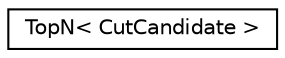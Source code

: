 digraph "Graphical Class Hierarchy"
{
 // LATEX_PDF_SIZE
  edge [fontname="Helvetica",fontsize="10",labelfontname="Helvetica",labelfontsize="10"];
  node [fontname="Helvetica",fontsize="10",shape=record];
  rankdir="LR";
  Node0 [label="TopN\< CutCandidate \>",height=0.2,width=0.4,color="black", fillcolor="white", style="filled",URL="$classoperations__research_1_1sat_1_1_top_n.html",tooltip=" "];
}
